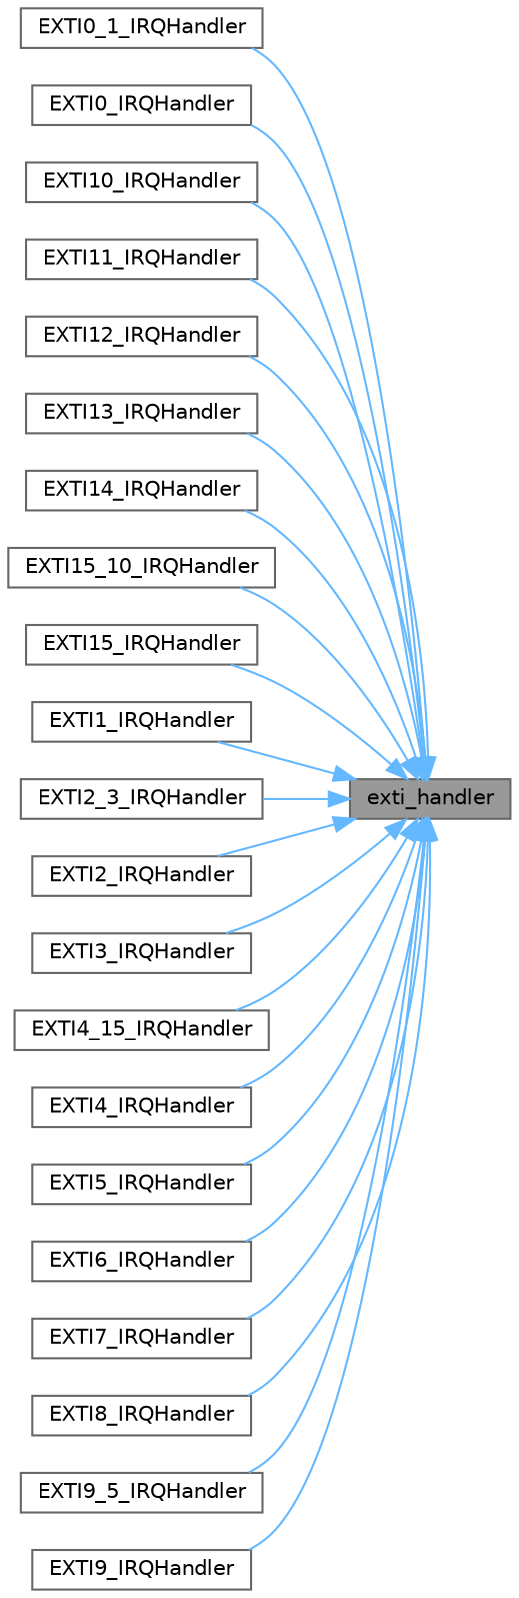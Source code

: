 digraph "exti_handler"
{
 // INTERACTIVE_SVG=YES
 // LATEX_PDF_SIZE
  bgcolor="transparent";
  edge [fontname=Helvetica,fontsize=10,labelfontname=Helvetica,labelfontsize=10];
  node [fontname=Helvetica,fontsize=10,shape=box,height=0.2,width=0.4];
  rankdir="RL";
  Node1 [id="Node000001",label="exti_handler",height=0.2,width=0.4,color="gray40", fillcolor="grey60", style="filled", fontcolor="black",tooltip=" "];
  Node1 -> Node2 [id="edge1_Node000001_Node000002",dir="back",color="steelblue1",style="solid",tooltip=" "];
  Node2 [id="Node000002",label="EXTI0_1_IRQHandler",height=0.2,width=0.4,color="grey40", fillcolor="white", style="filled",URL="$u0xx_2exti__handlers_8c.html#af5dd30f24d12ce01d03c375f0802671f",tooltip="This function handles EXTI lines 0-1 interrupts."];
  Node1 -> Node3 [id="edge2_Node000001_Node000003",dir="back",color="steelblue1",style="solid",tooltip=" "];
  Node3 [id="Node000003",label="EXTI0_IRQHandler",height=0.2,width=0.4,color="grey40", fillcolor="white", style="filled",URL="$f4xx_2exti__handlers_8c.html#a17e9789a29a87d2df54f12b94dd1a0b6",tooltip="This function handles EXTI line0 interrupt."];
  Node1 -> Node4 [id="edge3_Node000001_Node000004",dir="back",color="steelblue1",style="solid",tooltip=" "];
  Node4 [id="Node000004",label="EXTI10_IRQHandler",height=0.2,width=0.4,color="grey40", fillcolor="white", style="filled",URL="$h7rsxx_2exti__handlers_8c.html#a3908d636f462dd2161f827b2492d1529",tooltip=" "];
  Node1 -> Node5 [id="edge4_Node000001_Node000005",dir="back",color="steelblue1",style="solid",tooltip=" "];
  Node5 [id="Node000005",label="EXTI11_IRQHandler",height=0.2,width=0.4,color="grey40", fillcolor="white", style="filled",URL="$h7rsxx_2exti__handlers_8c.html#a501e628a1389a069b4623e84054e6855",tooltip=" "];
  Node1 -> Node6 [id="edge5_Node000001_Node000006",dir="back",color="steelblue1",style="solid",tooltip=" "];
  Node6 [id="Node000006",label="EXTI12_IRQHandler",height=0.2,width=0.4,color="grey40", fillcolor="white", style="filled",URL="$h7rsxx_2exti__handlers_8c.html#ae790c1a3e247c378b85979c09bf00864",tooltip=" "];
  Node1 -> Node7 [id="edge6_Node000001_Node000007",dir="back",color="steelblue1",style="solid",tooltip=" "];
  Node7 [id="Node000007",label="EXTI13_IRQHandler",height=0.2,width=0.4,color="grey40", fillcolor="white", style="filled",URL="$h7rsxx_2exti__handlers_8c.html#a72722eb2754d8a9b2766b3f6c18c138d",tooltip=" "];
  Node1 -> Node8 [id="edge7_Node000001_Node000008",dir="back",color="steelblue1",style="solid",tooltip=" "];
  Node8 [id="Node000008",label="EXTI14_IRQHandler",height=0.2,width=0.4,color="grey40", fillcolor="white", style="filled",URL="$h7rsxx_2exti__handlers_8c.html#a3dc9fc7b634cba61248c09cfaa3884b4",tooltip=" "];
  Node1 -> Node9 [id="edge8_Node000001_Node000009",dir="back",color="steelblue1",style="solid",tooltip=" "];
  Node9 [id="Node000009",label="EXTI15_10_IRQHandler",height=0.2,width=0.4,color="grey40", fillcolor="white", style="filled",URL="$f4xx_2exti__handlers_8c.html#a738473a5b43f6c92b80ce1d3d6f77ed9",tooltip="This function handles EXTI line 10-15 interrupts."];
  Node1 -> Node10 [id="edge9_Node000001_Node000010",dir="back",color="steelblue1",style="solid",tooltip=" "];
  Node10 [id="Node000010",label="EXTI15_IRQHandler",height=0.2,width=0.4,color="grey40", fillcolor="white", style="filled",URL="$h7rsxx_2exti__handlers_8c.html#a51e974a4f4d3974c7f57c55dc8eabe8c",tooltip=" "];
  Node1 -> Node11 [id="edge10_Node000001_Node000011",dir="back",color="steelblue1",style="solid",tooltip=" "];
  Node11 [id="Node000011",label="EXTI1_IRQHandler",height=0.2,width=0.4,color="grey40", fillcolor="white", style="filled",URL="$f4xx_2exti__handlers_8c.html#a49cfdd46eb8d0ef3e1987514aa9343dc",tooltip="This function handles EXTI line1 interrupt."];
  Node1 -> Node12 [id="edge11_Node000001_Node000012",dir="back",color="steelblue1",style="solid",tooltip=" "];
  Node12 [id="Node000012",label="EXTI2_3_IRQHandler",height=0.2,width=0.4,color="grey40", fillcolor="white", style="filled",URL="$u0xx_2exti__handlers_8c.html#ae00a10bd0f2f4c129c84120e78ad4382",tooltip="This function handles EXTI lines 2-3 interrupts."];
  Node1 -> Node13 [id="edge12_Node000001_Node000013",dir="back",color="steelblue1",style="solid",tooltip=" "];
  Node13 [id="Node000013",label="EXTI2_IRQHandler",height=0.2,width=0.4,color="grey40", fillcolor="white", style="filled",URL="$f4xx_2exti__handlers_8c.html#ab5a1d9e9c8ef50e0cb9ddb5745a20a14",tooltip="This function handles EXTI line2 interrupt."];
  Node1 -> Node14 [id="edge13_Node000001_Node000014",dir="back",color="steelblue1",style="solid",tooltip=" "];
  Node14 [id="Node000014",label="EXTI3_IRQHandler",height=0.2,width=0.4,color="grey40", fillcolor="white", style="filled",URL="$f4xx_2exti__handlers_8c.html#a30c045de96d18ec9c67a7b9e4350920f",tooltip="This function handles EXTI line3 interrupt."];
  Node1 -> Node15 [id="edge14_Node000001_Node000015",dir="back",color="steelblue1",style="solid",tooltip=" "];
  Node15 [id="Node000015",label="EXTI4_15_IRQHandler",height=0.2,width=0.4,color="grey40", fillcolor="white", style="filled",URL="$u0xx_2exti__handlers_8c.html#a3595b205bdfadf55a525f2d4f438d122",tooltip="This function handles EXTI line 4-15 interrupts."];
  Node1 -> Node16 [id="edge15_Node000001_Node000016",dir="back",color="steelblue1",style="solid",tooltip=" "];
  Node16 [id="Node000016",label="EXTI4_IRQHandler",height=0.2,width=0.4,color="grey40", fillcolor="white", style="filled",URL="$f4xx_2exti__handlers_8c.html#a290cb997018c8d85d4b965b4a242842f",tooltip="This function handles EXTI line4 interrupts."];
  Node1 -> Node17 [id="edge16_Node000001_Node000017",dir="back",color="steelblue1",style="solid",tooltip=" "];
  Node17 [id="Node000017",label="EXTI5_IRQHandler",height=0.2,width=0.4,color="grey40", fillcolor="white", style="filled",URL="$h7rsxx_2exti__handlers_8c.html#ad6633b99684a2bbb518aae77c97c09c1",tooltip=" "];
  Node1 -> Node18 [id="edge17_Node000001_Node000018",dir="back",color="steelblue1",style="solid",tooltip=" "];
  Node18 [id="Node000018",label="EXTI6_IRQHandler",height=0.2,width=0.4,color="grey40", fillcolor="white", style="filled",URL="$h7rsxx_2exti__handlers_8c.html#abde3981aa9e60780c3955c7b6f055e03",tooltip=" "];
  Node1 -> Node19 [id="edge18_Node000001_Node000019",dir="back",color="steelblue1",style="solid",tooltip=" "];
  Node19 [id="Node000019",label="EXTI7_IRQHandler",height=0.2,width=0.4,color="grey40", fillcolor="white", style="filled",URL="$h7rsxx_2exti__handlers_8c.html#a344f002e20ead7d83a064a552744f6f2",tooltip=" "];
  Node1 -> Node20 [id="edge19_Node000001_Node000020",dir="back",color="steelblue1",style="solid",tooltip=" "];
  Node20 [id="Node000020",label="EXTI8_IRQHandler",height=0.2,width=0.4,color="grey40", fillcolor="white", style="filled",URL="$h7rsxx_2exti__handlers_8c.html#ac3afb2a7be61f0fb40b615b440fd1ba1",tooltip=" "];
  Node1 -> Node21 [id="edge20_Node000001_Node000021",dir="back",color="steelblue1",style="solid",tooltip=" "];
  Node21 [id="Node000021",label="EXTI9_5_IRQHandler",height=0.2,width=0.4,color="grey40", fillcolor="white", style="filled",URL="$f4xx_2exti__handlers_8c.html#a7b2096b8b2643286dc3a7e5110e5ae85",tooltip="This function handles EXTI line 5-9 interrupts."];
  Node1 -> Node22 [id="edge21_Node000001_Node000022",dir="back",color="steelblue1",style="solid",tooltip=" "];
  Node22 [id="Node000022",label="EXTI9_IRQHandler",height=0.2,width=0.4,color="grey40", fillcolor="white", style="filled",URL="$h7rsxx_2exti__handlers_8c.html#a60a312fc3bed216a7a53d9a737df23b6",tooltip=" "];
}
